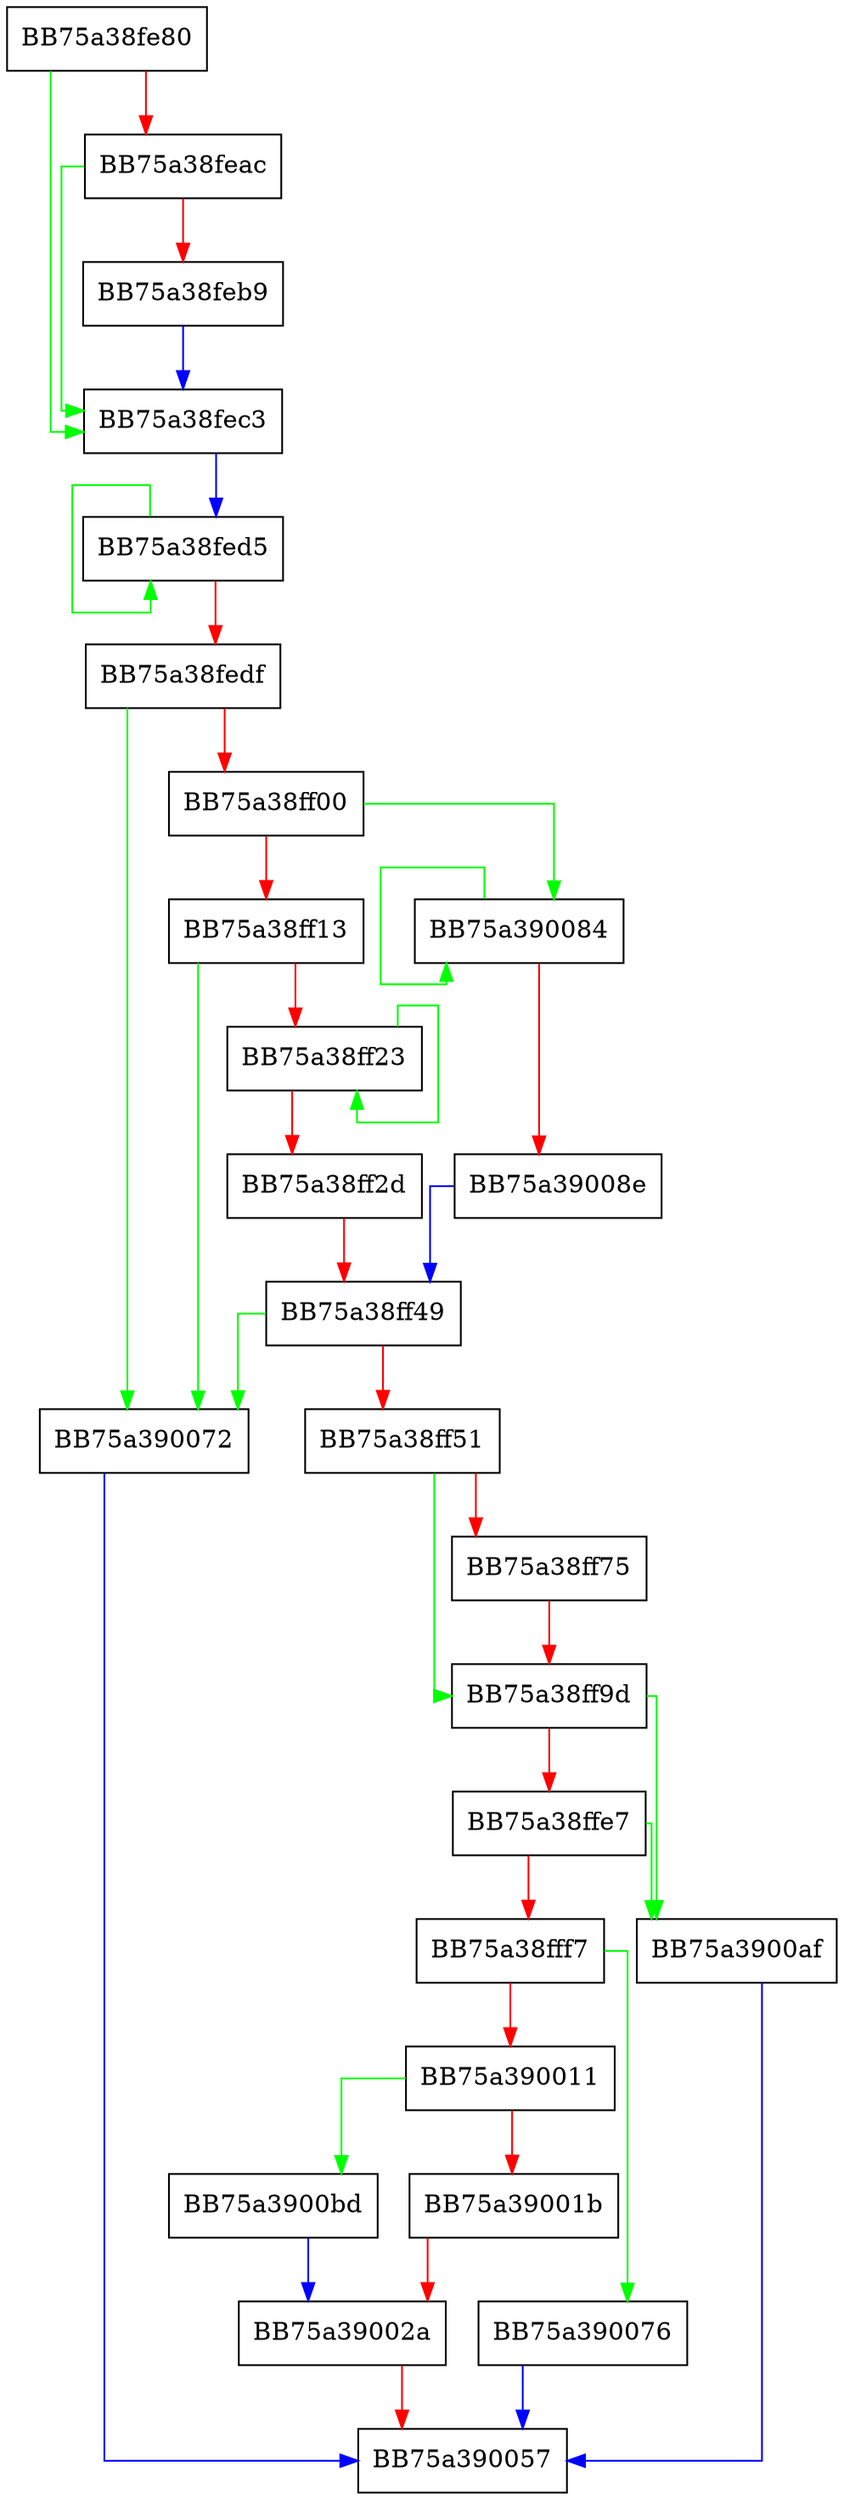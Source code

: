 digraph setValue {
  node [shape="box"];
  graph [splines=ortho];
  BB75a38fe80 -> BB75a38fec3 [color="green"];
  BB75a38fe80 -> BB75a38feac [color="red"];
  BB75a38feac -> BB75a38fec3 [color="green"];
  BB75a38feac -> BB75a38feb9 [color="red"];
  BB75a38feb9 -> BB75a38fec3 [color="blue"];
  BB75a38fec3 -> BB75a38fed5 [color="blue"];
  BB75a38fed5 -> BB75a38fed5 [color="green"];
  BB75a38fed5 -> BB75a38fedf [color="red"];
  BB75a38fedf -> BB75a390072 [color="green"];
  BB75a38fedf -> BB75a38ff00 [color="red"];
  BB75a38ff00 -> BB75a390084 [color="green"];
  BB75a38ff00 -> BB75a38ff13 [color="red"];
  BB75a38ff13 -> BB75a390072 [color="green"];
  BB75a38ff13 -> BB75a38ff23 [color="red"];
  BB75a38ff23 -> BB75a38ff23 [color="green"];
  BB75a38ff23 -> BB75a38ff2d [color="red"];
  BB75a38ff2d -> BB75a38ff49 [color="red"];
  BB75a38ff49 -> BB75a390072 [color="green"];
  BB75a38ff49 -> BB75a38ff51 [color="red"];
  BB75a38ff51 -> BB75a38ff9d [color="green"];
  BB75a38ff51 -> BB75a38ff75 [color="red"];
  BB75a38ff75 -> BB75a38ff9d [color="red"];
  BB75a38ff9d -> BB75a3900af [color="green"];
  BB75a38ff9d -> BB75a38ffe7 [color="red"];
  BB75a38ffe7 -> BB75a3900af [color="green"];
  BB75a38ffe7 -> BB75a38fff7 [color="red"];
  BB75a38fff7 -> BB75a390076 [color="green"];
  BB75a38fff7 -> BB75a390011 [color="red"];
  BB75a390011 -> BB75a3900bd [color="green"];
  BB75a390011 -> BB75a39001b [color="red"];
  BB75a39001b -> BB75a39002a [color="red"];
  BB75a39002a -> BB75a390057 [color="red"];
  BB75a390072 -> BB75a390057 [color="blue"];
  BB75a390076 -> BB75a390057 [color="blue"];
  BB75a390084 -> BB75a390084 [color="green"];
  BB75a390084 -> BB75a39008e [color="red"];
  BB75a39008e -> BB75a38ff49 [color="blue"];
  BB75a3900af -> BB75a390057 [color="blue"];
  BB75a3900bd -> BB75a39002a [color="blue"];
}